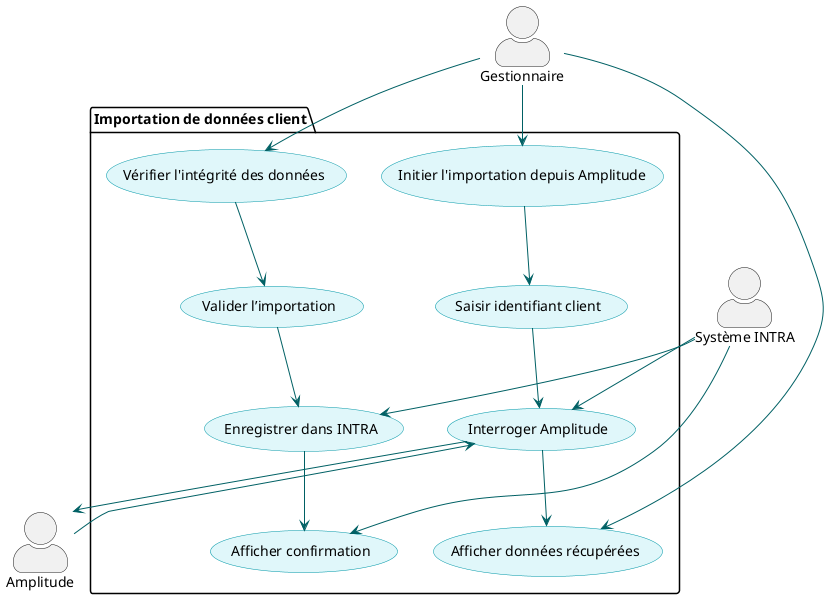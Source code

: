 @startuml UC003
' UC003 – Importation données client depuis Amplitude
skinparam actorStyle awesome
skinparam usecase {
    BackgroundColor #E0F7FA
    BorderColor #0097A7
    ArrowColor #006064
}

actor "Gestionnaire" as Gestionnaire
actor "Système INTRA" as Systeme
actor "Amplitude" as Amplitude

package "Importation de données client" {
    usecase "Initier l'importation depuis Amplitude" as Initier
    usecase "Saisir identifiant client" as SaisieID
    usecase "Interroger Amplitude" as Interroger
    usecase "Afficher données récupérées" as Affichage
    usecase "Vérifier l'intégrité des données" as Verif
    usecase "Valider l’importation" as Validation
    usecase "Enregistrer dans INTRA" as Enregistrement
    usecase "Afficher confirmation" as Confirmation
}

Gestionnaire --> Initier
Initier --> SaisieID
SaisieID --> Interroger
Interroger --> Amplitude
Amplitude --> Interroger
Interroger --> Affichage
Gestionnaire --> Affichage
Gestionnaire --> Verif
Verif --> Validation
Validation --> Enregistrement
Enregistrement --> Confirmation
Systeme --> Interroger
Systeme --> Enregistrement
Systeme --> Confirmation

@enduml